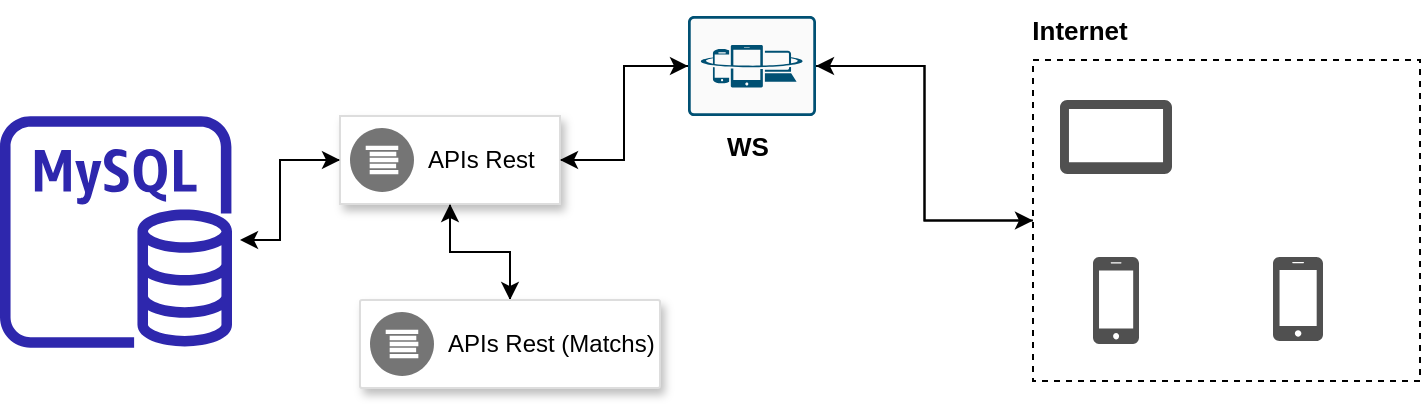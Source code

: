 <mxfile version="20.8.20" type="device"><diagram name="Página-1" id="pGf8Cv4hbhoOoGxCjSU6"><mxGraphModel dx="1034" dy="740" grid="1" gridSize="10" guides="1" tooltips="1" connect="1" arrows="1" fold="1" page="1" pageScale="1" pageWidth="827" pageHeight="1169" math="0" shadow="0"><root><mxCell id="0"/><mxCell id="1" parent="0"/><mxCell id="z-uSlnOBFwIpHkYFMeUF-12" style="edgeStyle=orthogonalEdgeStyle;rounded=0;orthogonalLoop=1;jettySize=auto;html=1;exitX=0;exitY=0.5;exitDx=0;exitDy=0;" edge="1" parent="1" source="z-uSlnOBFwIpHkYFMeUF-1"><mxGeometry relative="1" as="geometry"><mxPoint x="190" y="190" as="targetPoint"/><mxPoint x="230" y="150" as="sourcePoint"/><Array as="points"><mxPoint x="210" y="150"/><mxPoint x="210" y="190"/></Array></mxGeometry></mxCell><mxCell id="z-uSlnOBFwIpHkYFMeUF-18" value="" style="edgeStyle=orthogonalEdgeStyle;rounded=0;orthogonalLoop=1;jettySize=auto;html=1;" edge="1" parent="1" source="z-uSlnOBFwIpHkYFMeUF-1" target="z-uSlnOBFwIpHkYFMeUF-3"><mxGeometry relative="1" as="geometry"/></mxCell><mxCell id="z-uSlnOBFwIpHkYFMeUF-24" style="edgeStyle=orthogonalEdgeStyle;rounded=0;orthogonalLoop=1;jettySize=auto;html=1;entryX=0;entryY=0.5;entryDx=0;entryDy=0;entryPerimeter=0;" edge="1" parent="1" source="z-uSlnOBFwIpHkYFMeUF-1" target="z-uSlnOBFwIpHkYFMeUF-20"><mxGeometry relative="1" as="geometry"/></mxCell><mxCell id="z-uSlnOBFwIpHkYFMeUF-1" value="" style="strokeColor=#dddddd;shadow=1;strokeWidth=1;rounded=1;absoluteArcSize=1;arcSize=0;" vertex="1" parent="1"><mxGeometry x="240" y="128" width="110" height="44" as="geometry"/></mxCell><mxCell id="z-uSlnOBFwIpHkYFMeUF-2" value="APIs Rest" style="sketch=0;dashed=0;connectable=0;html=1;fillColor=#757575;strokeColor=none;shape=mxgraph.gcp2.logs_api;part=1;labelPosition=right;verticalLabelPosition=middle;align=left;verticalAlign=middle;spacingLeft=5;fontSize=12;" vertex="1" parent="z-uSlnOBFwIpHkYFMeUF-1"><mxGeometry y="0.5" width="32" height="32" relative="1" as="geometry"><mxPoint x="5" y="-16" as="offset"/></mxGeometry></mxCell><mxCell id="z-uSlnOBFwIpHkYFMeUF-17" value="" style="edgeStyle=orthogonalEdgeStyle;rounded=0;orthogonalLoop=1;jettySize=auto;html=1;" edge="1" parent="1" source="z-uSlnOBFwIpHkYFMeUF-3" target="z-uSlnOBFwIpHkYFMeUF-1"><mxGeometry relative="1" as="geometry"/></mxCell><mxCell id="z-uSlnOBFwIpHkYFMeUF-3" value="" style="strokeColor=#dddddd;shadow=1;strokeWidth=1;rounded=1;absoluteArcSize=1;arcSize=2;" vertex="1" parent="1"><mxGeometry x="250" y="220" width="150" height="44" as="geometry"/></mxCell><mxCell id="z-uSlnOBFwIpHkYFMeUF-4" value="APIs Rest (Matchs)" style="sketch=0;dashed=0;connectable=0;html=1;fillColor=#757575;strokeColor=none;shape=mxgraph.gcp2.logs_api;part=1;labelPosition=right;verticalLabelPosition=middle;align=left;verticalAlign=middle;spacingLeft=5;fontSize=12;" vertex="1" parent="z-uSlnOBFwIpHkYFMeUF-3"><mxGeometry y="0.5" width="32" height="32" relative="1" as="geometry"><mxPoint x="5" y="-16" as="offset"/></mxGeometry></mxCell><mxCell id="z-uSlnOBFwIpHkYFMeUF-13" style="edgeStyle=orthogonalEdgeStyle;rounded=0;orthogonalLoop=1;jettySize=auto;html=1;" edge="1" parent="1" target="z-uSlnOBFwIpHkYFMeUF-1"><mxGeometry relative="1" as="geometry"><mxPoint x="210" y="190" as="sourcePoint"/><Array as="points"><mxPoint x="210" y="150"/></Array></mxGeometry></mxCell><mxCell id="z-uSlnOBFwIpHkYFMeUF-5" value="" style="sketch=0;outlineConnect=0;fontColor=#232F3E;gradientColor=none;fillColor=#2E27AD;strokeColor=none;dashed=0;verticalLabelPosition=bottom;verticalAlign=top;align=center;html=1;fontSize=12;fontStyle=0;aspect=fixed;pointerEvents=1;shape=mxgraph.aws4.rds_mysql_instance;" vertex="1" parent="1"><mxGeometry x="70" y="128" width="116" height="116" as="geometry"/></mxCell><mxCell id="z-uSlnOBFwIpHkYFMeUF-25" style="edgeStyle=orthogonalEdgeStyle;rounded=0;orthogonalLoop=1;jettySize=auto;html=1;" edge="1" parent="1" source="z-uSlnOBFwIpHkYFMeUF-20" target="z-uSlnOBFwIpHkYFMeUF-1"><mxGeometry relative="1" as="geometry"/></mxCell><mxCell id="z-uSlnOBFwIpHkYFMeUF-32" style="edgeStyle=orthogonalEdgeStyle;rounded=0;orthogonalLoop=1;jettySize=auto;html=1;" edge="1" parent="1" source="z-uSlnOBFwIpHkYFMeUF-20" target="z-uSlnOBFwIpHkYFMeUF-30"><mxGeometry relative="1" as="geometry"/></mxCell><mxCell id="z-uSlnOBFwIpHkYFMeUF-20" value="" style="sketch=0;points=[[0.015,0.015,0],[0.985,0.015,0],[0.985,0.985,0],[0.015,0.985,0],[0.25,0,0],[0.5,0,0],[0.75,0,0],[1,0.25,0],[1,0.5,0],[1,0.75,0],[0.75,1,0],[0.5,1,0],[0.25,1,0],[0,0.75,0],[0,0.5,0],[0,0.25,0]];verticalLabelPosition=bottom;html=1;verticalAlign=top;aspect=fixed;align=center;pointerEvents=1;shape=mxgraph.cisco19.rect;prIcon=web_security_services2;fillColor=#FAFAFA;strokeColor=#005073;" vertex="1" parent="1"><mxGeometry x="414" y="78" width="64" height="50" as="geometry"/></mxCell><mxCell id="z-uSlnOBFwIpHkYFMeUF-31" style="edgeStyle=orthogonalEdgeStyle;rounded=0;orthogonalLoop=1;jettySize=auto;html=1;entryX=1;entryY=0.5;entryDx=0;entryDy=0;entryPerimeter=0;" edge="1" parent="1" source="z-uSlnOBFwIpHkYFMeUF-30" target="z-uSlnOBFwIpHkYFMeUF-20"><mxGeometry relative="1" as="geometry"/></mxCell><mxCell id="z-uSlnOBFwIpHkYFMeUF-30" value="" style="rounded=0;whiteSpace=wrap;html=1;dashed=1;fillColor=none;" vertex="1" parent="1"><mxGeometry x="586.5" y="100" width="193.5" height="160.5" as="geometry"/></mxCell><mxCell id="z-uSlnOBFwIpHkYFMeUF-26" value="" style="sketch=0;pointerEvents=1;shadow=0;dashed=0;html=1;strokeColor=none;fillColor=#505050;labelPosition=center;verticalLabelPosition=bottom;verticalAlign=top;outlineConnect=0;align=center;shape=mxgraph.office.devices.tablet_android;" vertex="1" parent="1"><mxGeometry x="600" y="120" width="56" height="37" as="geometry"/></mxCell><mxCell id="z-uSlnOBFwIpHkYFMeUF-27" value="" style="sketch=0;pointerEvents=1;shadow=0;dashed=0;html=1;strokeColor=none;fillColor=#505050;labelPosition=center;verticalLabelPosition=bottom;verticalAlign=top;outlineConnect=0;align=center;shape=mxgraph.office.devices.cell_phone_iphone_proportional;" vertex="1" parent="1"><mxGeometry x="616.5" y="198.5" width="23" height="43.5" as="geometry"/></mxCell><mxCell id="z-uSlnOBFwIpHkYFMeUF-28" value="" style="sketch=0;pointerEvents=1;shadow=0;dashed=0;html=1;strokeColor=none;fillColor=#505050;labelPosition=center;verticalLabelPosition=bottom;verticalAlign=top;outlineConnect=0;align=center;shape=mxgraph.office.devices.cell_phone_iphone_standalone;" vertex="1" parent="1"><mxGeometry x="706.5" y="198.5" width="25" height="42" as="geometry"/></mxCell><mxCell id="z-uSlnOBFwIpHkYFMeUF-29" value="" style="shape=image;html=1;verticalAlign=top;verticalLabelPosition=bottom;labelBackgroundColor=#ffffff;imageAspect=0;aspect=fixed;image=https://cdn0.iconfinder.com/data/icons/devices-42/512/Laptop-128.png" vertex="1" parent="1"><mxGeometry x="670" y="89.5" width="98" height="98" as="geometry"/></mxCell><mxCell id="z-uSlnOBFwIpHkYFMeUF-33" value="Internet" style="text;html=1;strokeColor=none;fillColor=none;align=center;verticalAlign=middle;whiteSpace=wrap;rounded=0;fontStyle=1;fontSize=13;" vertex="1" parent="1"><mxGeometry x="579.5" y="70" width="60" height="30" as="geometry"/></mxCell><mxCell id="z-uSlnOBFwIpHkYFMeUF-34" value="WS" style="text;html=1;strokeColor=none;fillColor=none;align=center;verticalAlign=middle;whiteSpace=wrap;rounded=0;fontSize=13;fontStyle=1" vertex="1" parent="1"><mxGeometry x="414" y="128" width="60" height="30" as="geometry"/></mxCell></root></mxGraphModel></diagram></mxfile>